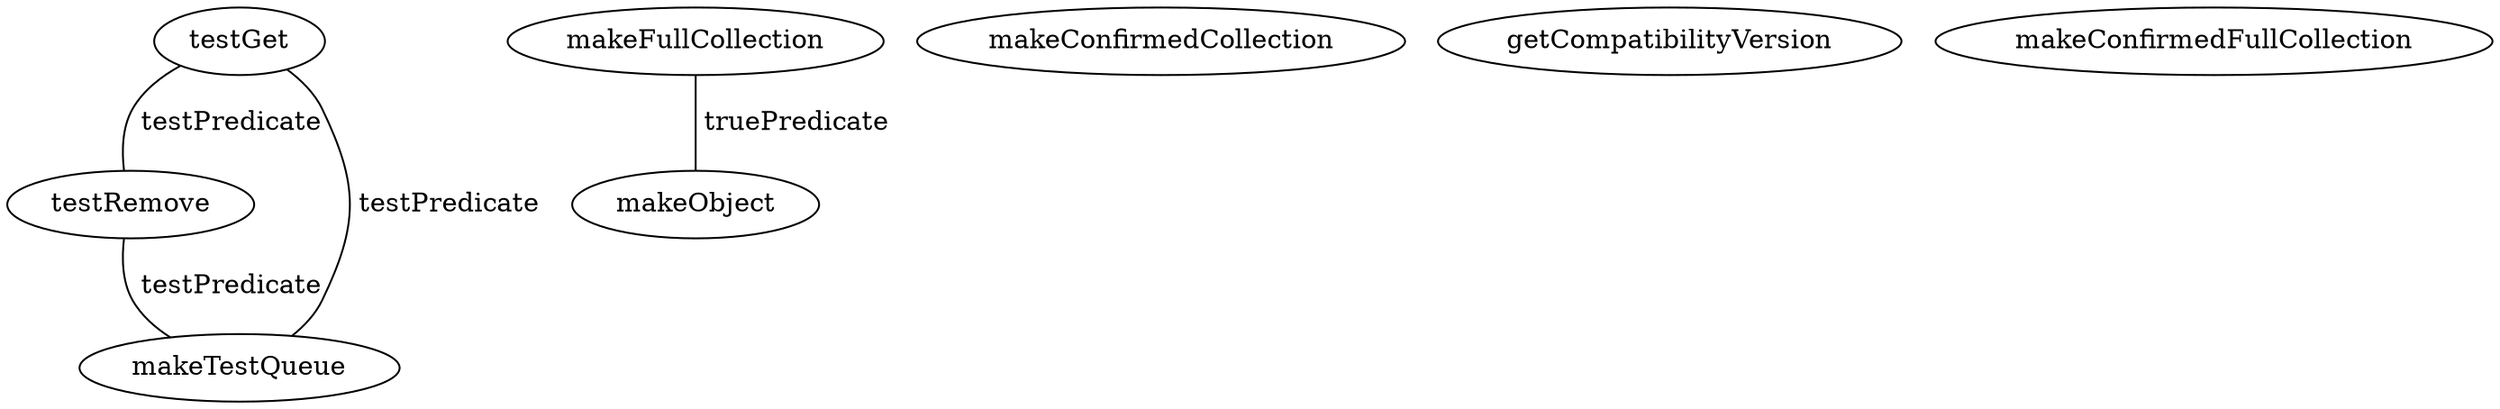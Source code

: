 digraph G {
testGet;
makeFullCollection;
makeObject;
testRemove;
makeConfirmedCollection;
getCompatibilityVersion;
makeConfirmedFullCollection;
makeTestQueue;
testGet -> testRemove [label=" testPredicate", dir=none];
testGet -> makeTestQueue [label=" testPredicate", dir=none];
makeFullCollection -> makeObject [label=" truePredicate", dir=none];
testRemove -> makeTestQueue [label=" testPredicate", dir=none];
}